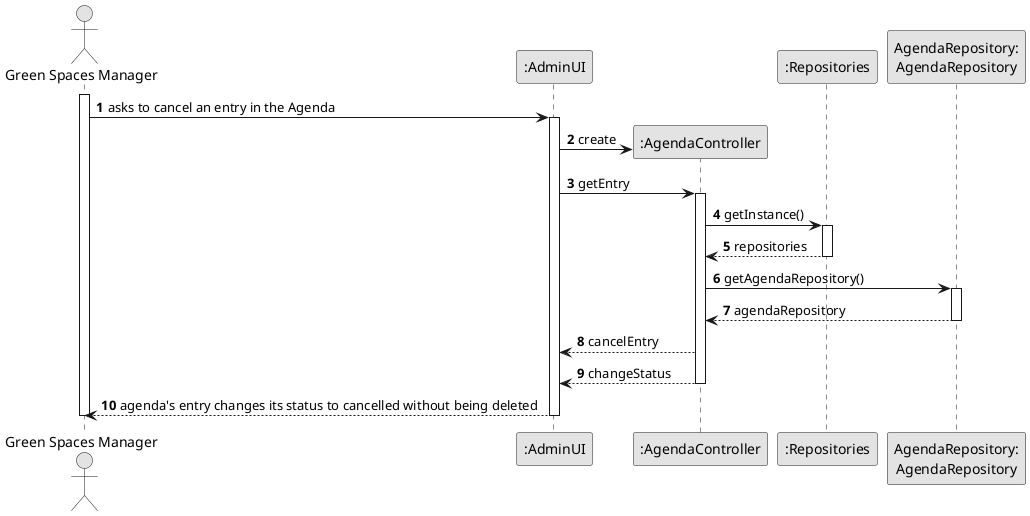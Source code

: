 @startuml
skinparam monochrome true
skinparam packageStyle rectangle
skinparam shadowing false

autonumber

'hide footbox
actor "Green Spaces Manager" as ADM
participant ":AdminUI" as UI
participant ":AgendaController" as CTRL
participant ":Repositories" as RepositorySingleton
participant "AgendaRepository:\nAgendaRepository" as TaskCategoryRepository


activate ADM

        ADM -> UI : asks to cancel an entry in the Agenda

        activate UI

'            UI --> ADM : requests data (reference, description,  informal \n description, technical description, duration, cost)
            'create CTRL
            UI -> CTRL** : create

            UI -> CTRL : getEntry
            activate CTRL

                CTRL -> RepositorySingleton : getInstance()
                activate RepositorySingleton

                    RepositorySingleton --> CTRL: repositories
                deactivate RepositorySingleton

                CTRL -> TaskCategoryRepository : getAgendaRepository()
                activate TaskCategoryRepository

                    TaskCategoryRepository --> CTRL: agendaRepository
                deactivate TaskCategoryRepository



                CTRL --> UI : cancelEntry
                CTRL --> UI : changeStatus
            deactivate CTRL

            UI --> ADM : agenda's entry changes its status to cancelled without being deleted
        deactivate UI



deactivate ADM

@enduml